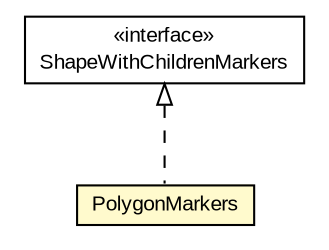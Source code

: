 #!/usr/local/bin/dot
#
# Class diagram 
# Generated by UMLGraph version R5_6-24-gf6e263 (http://www.umlgraph.org/)
#

digraph G {
	edge [fontname="arial",fontsize=10,labelfontname="arial",labelfontsize=10];
	node [fontname="arial",fontsize=10,shape=plaintext];
	nodesep=0.25;
	ranksep=0.5;
	// org.osmdroid.gpkg.overlay.features.PolygonMarkers
	c237244 [label=<<table title="org.osmdroid.gpkg.overlay.features.PolygonMarkers" border="0" cellborder="1" cellspacing="0" cellpadding="2" port="p" bgcolor="lemonChiffon" href="./PolygonMarkers.html">
		<tr><td><table border="0" cellspacing="0" cellpadding="1">
<tr><td align="center" balign="center"> PolygonMarkers </td></tr>
		</table></td></tr>
		</table>>, URL="./PolygonMarkers.html", fontname="arial", fontcolor="black", fontsize=10.0];
	// org.osmdroid.gpkg.overlay.features.ShapeWithChildrenMarkers
	c237250 [label=<<table title="org.osmdroid.gpkg.overlay.features.ShapeWithChildrenMarkers" border="0" cellborder="1" cellspacing="0" cellpadding="2" port="p" href="./ShapeWithChildrenMarkers.html">
		<tr><td><table border="0" cellspacing="0" cellpadding="1">
<tr><td align="center" balign="center"> &#171;interface&#187; </td></tr>
<tr><td align="center" balign="center"> ShapeWithChildrenMarkers </td></tr>
		</table></td></tr>
		</table>>, URL="./ShapeWithChildrenMarkers.html", fontname="arial", fontcolor="black", fontsize=10.0];
	//org.osmdroid.gpkg.overlay.features.PolygonMarkers implements org.osmdroid.gpkg.overlay.features.ShapeWithChildrenMarkers
	c237250:p -> c237244:p [dir=back,arrowtail=empty,style=dashed];
}

